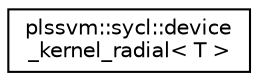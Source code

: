 digraph "Graphical Class Hierarchy"
{
 // LATEX_PDF_SIZE
  edge [fontname="Helvetica",fontsize="10",labelfontname="Helvetica",labelfontsize="10"];
  node [fontname="Helvetica",fontsize="10",shape=record];
  rankdir="LR";
  Node0 [label="plssvm::sycl::device\l_kernel_radial\< T \>",height=0.2,width=0.4,color="black", fillcolor="white", style="filled",URL="$classplssvm_1_1sycl_1_1device__kernel__radial.html",tooltip="Calculates the C-SVM kernel using the radial basis functions kernel function."];
}
